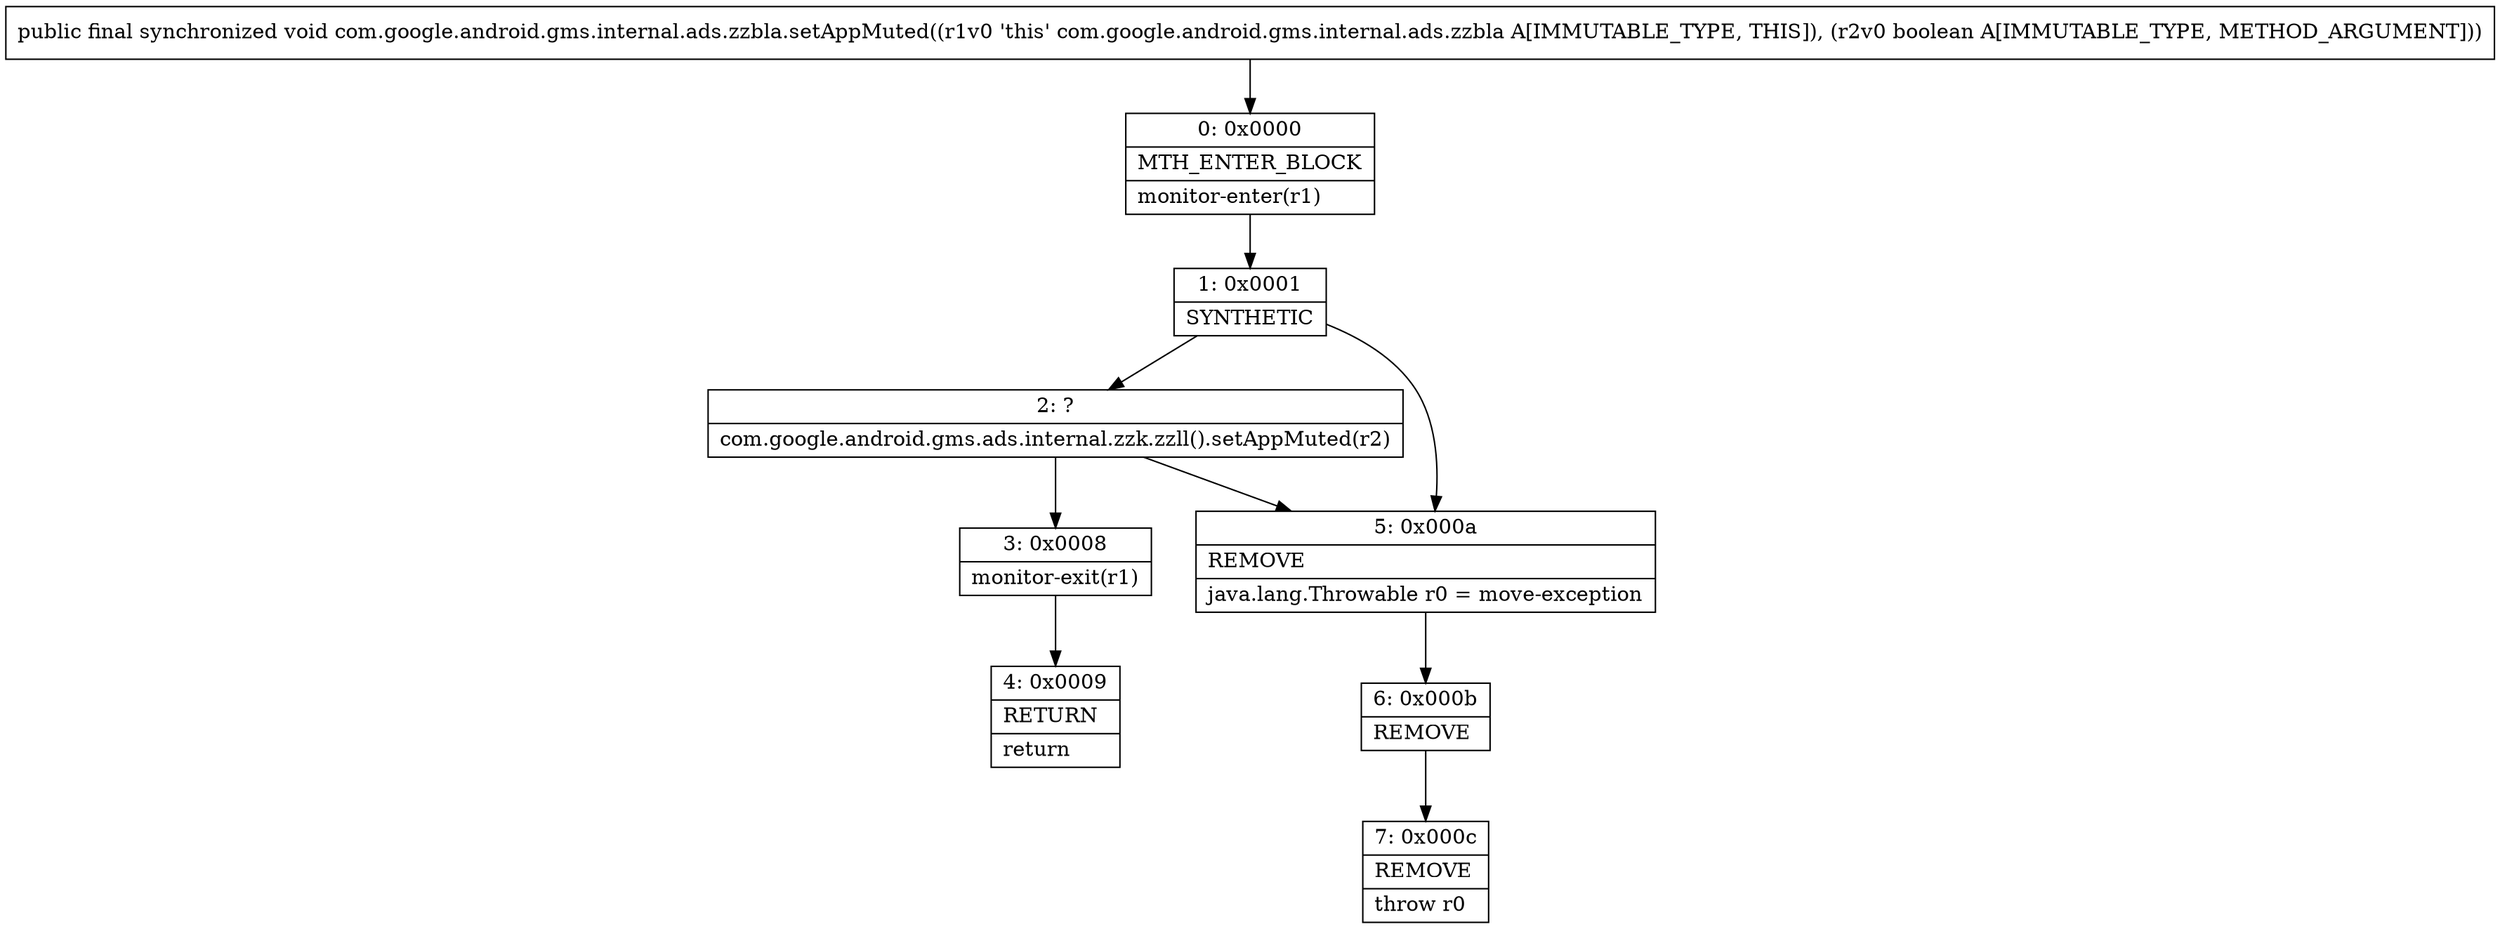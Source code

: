 digraph "CFG forcom.google.android.gms.internal.ads.zzbla.setAppMuted(Z)V" {
Node_0 [shape=record,label="{0\:\ 0x0000|MTH_ENTER_BLOCK\l|monitor\-enter(r1)\l}"];
Node_1 [shape=record,label="{1\:\ 0x0001|SYNTHETIC\l}"];
Node_2 [shape=record,label="{2\:\ ?|com.google.android.gms.ads.internal.zzk.zzll().setAppMuted(r2)\l}"];
Node_3 [shape=record,label="{3\:\ 0x0008|monitor\-exit(r1)\l}"];
Node_4 [shape=record,label="{4\:\ 0x0009|RETURN\l|return\l}"];
Node_5 [shape=record,label="{5\:\ 0x000a|REMOVE\l|java.lang.Throwable r0 = move\-exception\l}"];
Node_6 [shape=record,label="{6\:\ 0x000b|REMOVE\l}"];
Node_7 [shape=record,label="{7\:\ 0x000c|REMOVE\l|throw r0\l}"];
MethodNode[shape=record,label="{public final synchronized void com.google.android.gms.internal.ads.zzbla.setAppMuted((r1v0 'this' com.google.android.gms.internal.ads.zzbla A[IMMUTABLE_TYPE, THIS]), (r2v0 boolean A[IMMUTABLE_TYPE, METHOD_ARGUMENT])) }"];
MethodNode -> Node_0;
Node_0 -> Node_1;
Node_1 -> Node_2;
Node_1 -> Node_5;
Node_2 -> Node_3;
Node_2 -> Node_5;
Node_3 -> Node_4;
Node_5 -> Node_6;
Node_6 -> Node_7;
}

